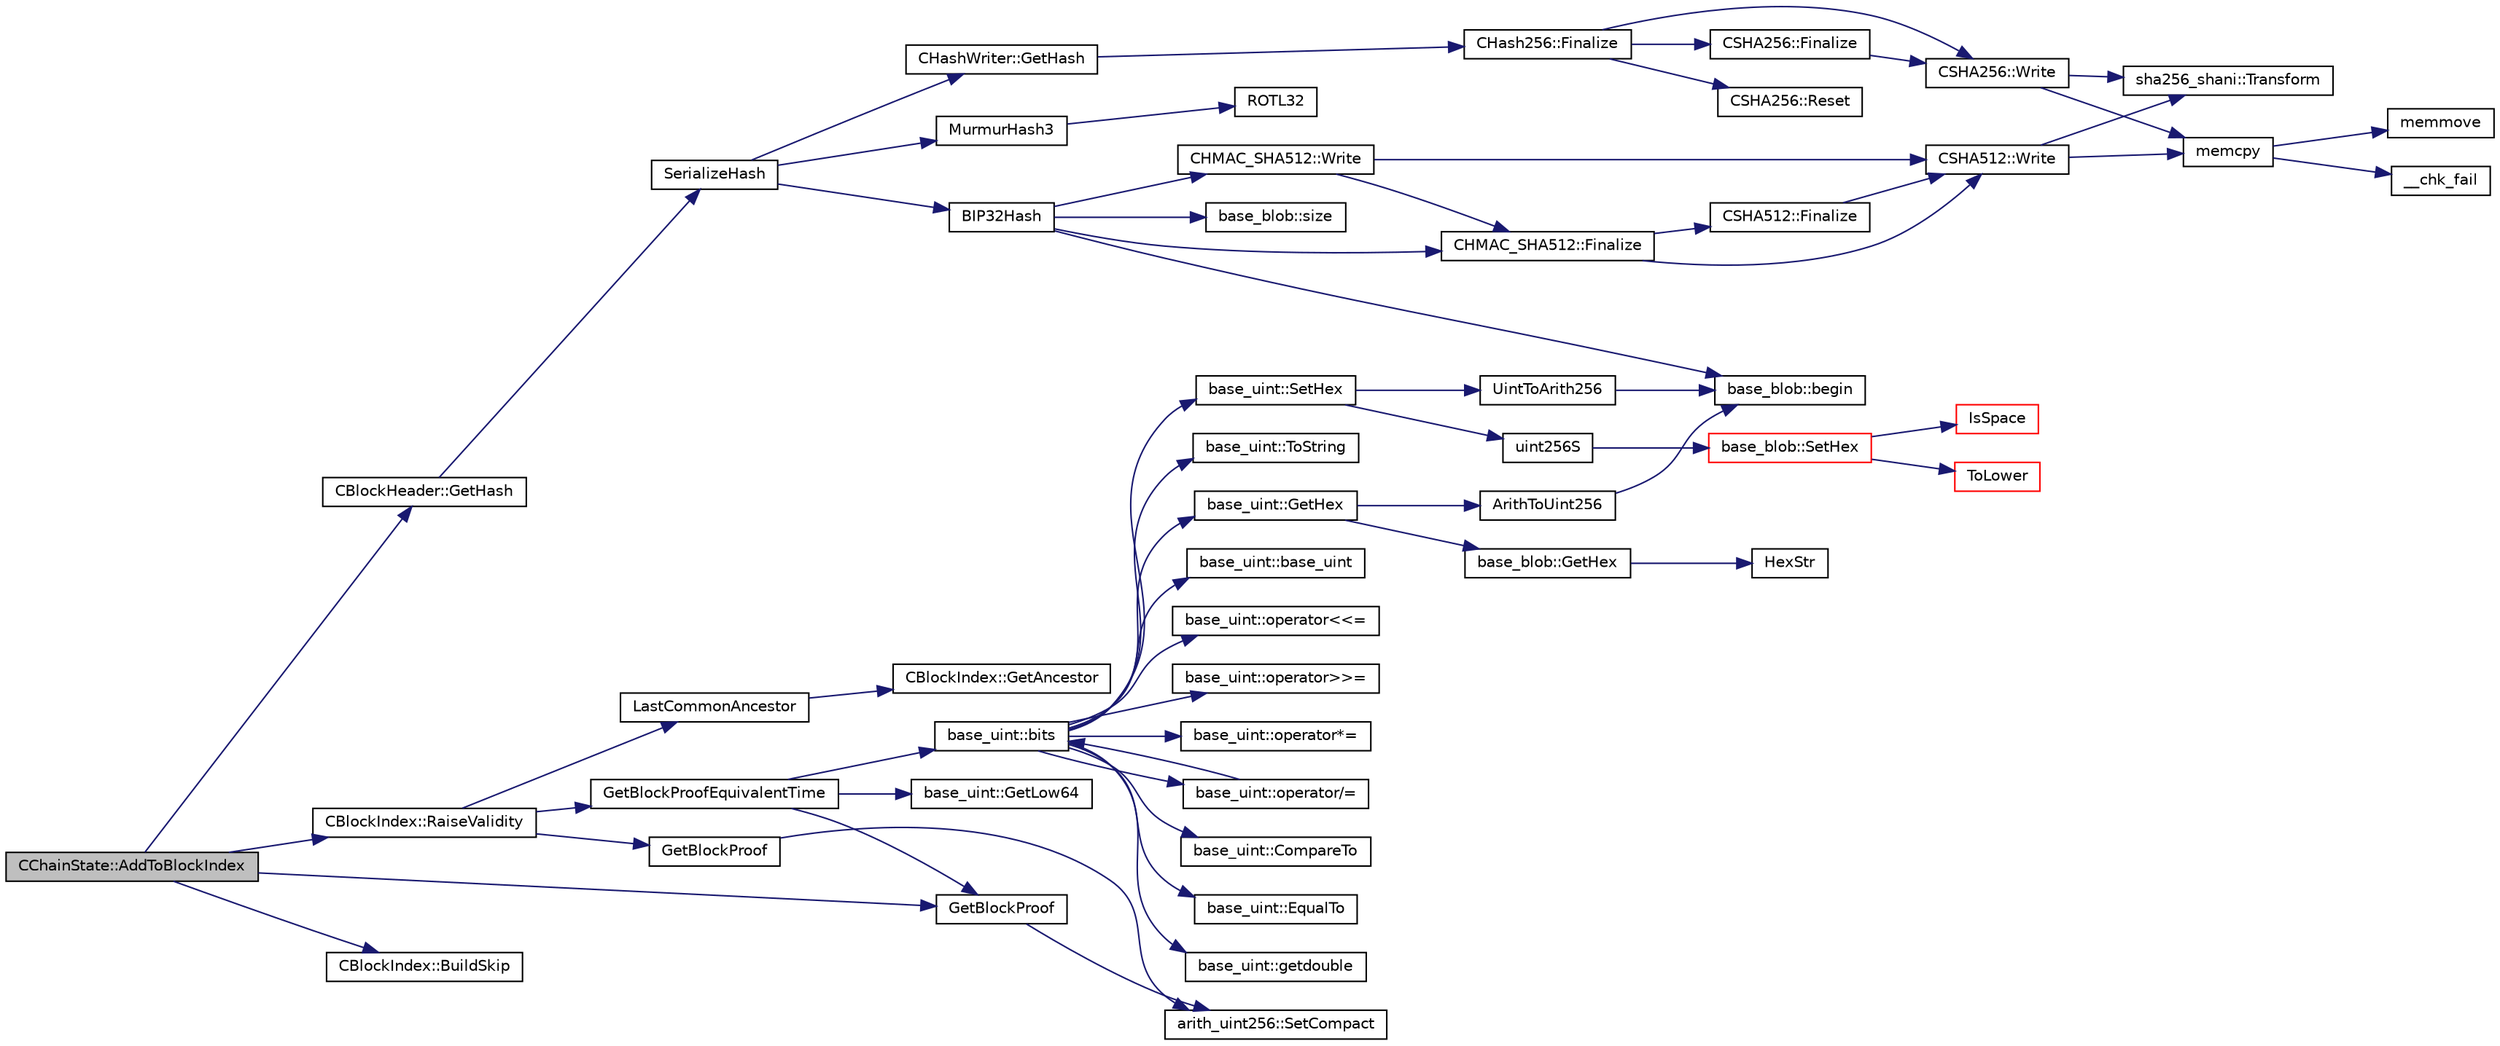 digraph "CChainState::AddToBlockIndex"
{
  edge [fontname="Helvetica",fontsize="10",labelfontname="Helvetica",labelfontsize="10"];
  node [fontname="Helvetica",fontsize="10",shape=record];
  rankdir="LR";
  Node1 [label="CChainState::AddToBlockIndex",height=0.2,width=0.4,color="black", fillcolor="grey75", style="filled", fontcolor="black"];
  Node1 -> Node2 [color="midnightblue",fontsize="10",style="solid",fontname="Helvetica"];
  Node2 [label="CBlockHeader::GetHash",height=0.2,width=0.4,color="black", fillcolor="white", style="filled",URL="$class_c_block_header.html#ae1165e54882d364b030fb33673d64dbd"];
  Node2 -> Node3 [color="midnightblue",fontsize="10",style="solid",fontname="Helvetica"];
  Node3 [label="SerializeHash",height=0.2,width=0.4,color="black", fillcolor="white", style="filled",URL="$hash_8h.html#a6de694e43f17c62025c6883965b65e63",tooltip="Compute the 256-bit hash of an object&#39;s serialization. "];
  Node3 -> Node4 [color="midnightblue",fontsize="10",style="solid",fontname="Helvetica"];
  Node4 [label="CHashWriter::GetHash",height=0.2,width=0.4,color="black", fillcolor="white", style="filled",URL="$class_c_hash_writer.html#ae94a937211502eabf19477630090093a"];
  Node4 -> Node5 [color="midnightblue",fontsize="10",style="solid",fontname="Helvetica"];
  Node5 [label="CHash256::Finalize",height=0.2,width=0.4,color="black", fillcolor="white", style="filled",URL="$class_c_hash256.html#aa8a70c1b7cf24ce7d00240a1131cf4e7"];
  Node5 -> Node6 [color="midnightblue",fontsize="10",style="solid",fontname="Helvetica"];
  Node6 [label="CSHA256::Finalize",height=0.2,width=0.4,color="black", fillcolor="white", style="filled",URL="$class_c_s_h_a256.html#a4259230be0caefa590bc324fc12b9b90"];
  Node6 -> Node7 [color="midnightblue",fontsize="10",style="solid",fontname="Helvetica"];
  Node7 [label="CSHA256::Write",height=0.2,width=0.4,color="black", fillcolor="white", style="filled",URL="$class_c_s_h_a256.html#a9d7de520a562655da85349372820c883"];
  Node7 -> Node8 [color="midnightblue",fontsize="10",style="solid",fontname="Helvetica"];
  Node8 [label="memcpy",height=0.2,width=0.4,color="black", fillcolor="white", style="filled",URL="$glibc__compat_8cpp.html#a0f46826ab0466591e136db24394923cf"];
  Node8 -> Node9 [color="midnightblue",fontsize="10",style="solid",fontname="Helvetica"];
  Node9 [label="memmove",height=0.2,width=0.4,color="black", fillcolor="white", style="filled",URL="$glibc__compat_8cpp.html#a9778d49e9029dd75bc53ecbbf9f5e9a1"];
  Node8 -> Node10 [color="midnightblue",fontsize="10",style="solid",fontname="Helvetica"];
  Node10 [label="__chk_fail",height=0.2,width=0.4,color="black", fillcolor="white", style="filled",URL="$glibc__compat_8cpp.html#a424ac71631da5ada2976630ff67051d1"];
  Node7 -> Node11 [color="midnightblue",fontsize="10",style="solid",fontname="Helvetica"];
  Node11 [label="sha256_shani::Transform",height=0.2,width=0.4,color="black", fillcolor="white", style="filled",URL="$namespacesha256__shani.html#a97d2e267c87add9a1172d948e05ba471"];
  Node5 -> Node12 [color="midnightblue",fontsize="10",style="solid",fontname="Helvetica"];
  Node12 [label="CSHA256::Reset",height=0.2,width=0.4,color="black", fillcolor="white", style="filled",URL="$class_c_s_h_a256.html#a2122395dd5604990eaa0077b43a0e8d4"];
  Node5 -> Node7 [color="midnightblue",fontsize="10",style="solid",fontname="Helvetica"];
  Node3 -> Node13 [color="midnightblue",fontsize="10",style="solid",fontname="Helvetica"];
  Node13 [label="MurmurHash3",height=0.2,width=0.4,color="black", fillcolor="white", style="filled",URL="$hash_8h.html#a3cf0406d24590eaad9a3163c552e9730"];
  Node13 -> Node14 [color="midnightblue",fontsize="10",style="solid",fontname="Helvetica"];
  Node14 [label="ROTL32",height=0.2,width=0.4,color="black", fillcolor="white", style="filled",URL="$hash_8cpp.html#aa8045f521ac28bee04e4980f93272dc0"];
  Node3 -> Node15 [color="midnightblue",fontsize="10",style="solid",fontname="Helvetica"];
  Node15 [label="BIP32Hash",height=0.2,width=0.4,color="black", fillcolor="white", style="filled",URL="$hash_8h.html#a391c1a6a1f947abbc53cc51fc709110e"];
  Node15 -> Node16 [color="midnightblue",fontsize="10",style="solid",fontname="Helvetica"];
  Node16 [label="base_blob::begin",height=0.2,width=0.4,color="black", fillcolor="white", style="filled",URL="$classbase__blob.html#aeee68e00ceeacf49086e98b661e017ff"];
  Node15 -> Node17 [color="midnightblue",fontsize="10",style="solid",fontname="Helvetica"];
  Node17 [label="base_blob::size",height=0.2,width=0.4,color="black", fillcolor="white", style="filled",URL="$classbase__blob.html#a449c3f902fcab7af6c74aa9fee099542"];
  Node15 -> Node18 [color="midnightblue",fontsize="10",style="solid",fontname="Helvetica"];
  Node18 [label="CHMAC_SHA512::Write",height=0.2,width=0.4,color="black", fillcolor="white", style="filled",URL="$class_c_h_m_a_c___s_h_a512.html#aefdf2b068b668027b67c8822227a5a18"];
  Node18 -> Node19 [color="midnightblue",fontsize="10",style="solid",fontname="Helvetica"];
  Node19 [label="CSHA512::Write",height=0.2,width=0.4,color="black", fillcolor="white", style="filled",URL="$class_c_s_h_a512.html#aefd8260a2c205f11d44670ae68f1aff0"];
  Node19 -> Node8 [color="midnightblue",fontsize="10",style="solid",fontname="Helvetica"];
  Node19 -> Node11 [color="midnightblue",fontsize="10",style="solid",fontname="Helvetica"];
  Node18 -> Node20 [color="midnightblue",fontsize="10",style="solid",fontname="Helvetica"];
  Node20 [label="CHMAC_SHA512::Finalize",height=0.2,width=0.4,color="black", fillcolor="white", style="filled",URL="$class_c_h_m_a_c___s_h_a512.html#a3042ed5129bd381eb18ed2da201d6ed5"];
  Node20 -> Node21 [color="midnightblue",fontsize="10",style="solid",fontname="Helvetica"];
  Node21 [label="CSHA512::Finalize",height=0.2,width=0.4,color="black", fillcolor="white", style="filled",URL="$class_c_s_h_a512.html#aef4627aae19eeeb54bf02ea7b222b688"];
  Node21 -> Node19 [color="midnightblue",fontsize="10",style="solid",fontname="Helvetica"];
  Node20 -> Node19 [color="midnightblue",fontsize="10",style="solid",fontname="Helvetica"];
  Node15 -> Node20 [color="midnightblue",fontsize="10",style="solid",fontname="Helvetica"];
  Node1 -> Node22 [color="midnightblue",fontsize="10",style="solid",fontname="Helvetica"];
  Node22 [label="CBlockIndex::BuildSkip",height=0.2,width=0.4,color="black", fillcolor="white", style="filled",URL="$class_c_block_index.html#a21209a71e50daf10e283bd4049e46f64",tooltip="Build the skiplist pointer for this entry. "];
  Node1 -> Node23 [color="midnightblue",fontsize="10",style="solid",fontname="Helvetica"];
  Node23 [label="GetBlockProof",height=0.2,width=0.4,color="black", fillcolor="white", style="filled",URL="$chain_8cpp.html#a334aa8015cc7185f7fdf484783e40f38"];
  Node23 -> Node24 [color="midnightblue",fontsize="10",style="solid",fontname="Helvetica"];
  Node24 [label="arith_uint256::SetCompact",height=0.2,width=0.4,color="black", fillcolor="white", style="filled",URL="$classarith__uint256.html#a06c0f1937edece69b8d33f88e8d35bc8",tooltip="The \"compact\" format is a representation of a whole number N using an unsigned 32bit number similar t..."];
  Node1 -> Node25 [color="midnightblue",fontsize="10",style="solid",fontname="Helvetica"];
  Node25 [label="CBlockIndex::RaiseValidity",height=0.2,width=0.4,color="black", fillcolor="white", style="filled",URL="$class_c_block_index.html#a076aff906933e9d75a37aa9b81c01384",tooltip="Raise the validity level of this block index entry. "];
  Node25 -> Node26 [color="midnightblue",fontsize="10",style="solid",fontname="Helvetica"];
  Node26 [label="GetBlockProof",height=0.2,width=0.4,color="black", fillcolor="white", style="filled",URL="$chain_8h.html#a334aa8015cc7185f7fdf484783e40f38"];
  Node26 -> Node24 [color="midnightblue",fontsize="10",style="solid",fontname="Helvetica"];
  Node25 -> Node27 [color="midnightblue",fontsize="10",style="solid",fontname="Helvetica"];
  Node27 [label="GetBlockProofEquivalentTime",height=0.2,width=0.4,color="black", fillcolor="white", style="filled",URL="$chain_8h.html#a6f922f61b23b0fc46182f8ab457af736",tooltip="Return the time it would take to redo the work difference between from and to, assuming the current h..."];
  Node27 -> Node23 [color="midnightblue",fontsize="10",style="solid",fontname="Helvetica"];
  Node27 -> Node28 [color="midnightblue",fontsize="10",style="solid",fontname="Helvetica"];
  Node28 [label="base_uint::bits",height=0.2,width=0.4,color="black", fillcolor="white", style="filled",URL="$classbase__uint.html#a4867652ab4163a10ac4e3d04f0352423",tooltip="Returns the position of the highest bit set plus one, or zero if the value is zero. "];
  Node28 -> Node29 [color="midnightblue",fontsize="10",style="solid",fontname="Helvetica"];
  Node29 [label="base_uint::base_uint",height=0.2,width=0.4,color="black", fillcolor="white", style="filled",URL="$classbase__uint.html#aafd4418923a92b58a1c360e657fa7d83"];
  Node28 -> Node30 [color="midnightblue",fontsize="10",style="solid",fontname="Helvetica"];
  Node30 [label="base_uint::operator\<\<=",height=0.2,width=0.4,color="black", fillcolor="white", style="filled",URL="$classbase__uint.html#acb449d2fcb5af767fa6b01890e836a4e"];
  Node28 -> Node31 [color="midnightblue",fontsize="10",style="solid",fontname="Helvetica"];
  Node31 [label="base_uint::operator\>\>=",height=0.2,width=0.4,color="black", fillcolor="white", style="filled",URL="$classbase__uint.html#a4e0344432bbcce79525fd2c182173b3b"];
  Node28 -> Node32 [color="midnightblue",fontsize="10",style="solid",fontname="Helvetica"];
  Node32 [label="base_uint::operator*=",height=0.2,width=0.4,color="black", fillcolor="white", style="filled",URL="$classbase__uint.html#aa70b7d954258d2cd4bb77721e357fd40"];
  Node28 -> Node33 [color="midnightblue",fontsize="10",style="solid",fontname="Helvetica"];
  Node33 [label="base_uint::operator/=",height=0.2,width=0.4,color="black", fillcolor="white", style="filled",URL="$classbase__uint.html#ad6fa7e22ab995247c0bf298069732e1d"];
  Node33 -> Node28 [color="midnightblue",fontsize="10",style="solid",fontname="Helvetica"];
  Node28 -> Node34 [color="midnightblue",fontsize="10",style="solid",fontname="Helvetica"];
  Node34 [label="base_uint::CompareTo",height=0.2,width=0.4,color="black", fillcolor="white", style="filled",URL="$classbase__uint.html#ac9777c80cfcf1355cf17258027ca35bb"];
  Node28 -> Node35 [color="midnightblue",fontsize="10",style="solid",fontname="Helvetica"];
  Node35 [label="base_uint::EqualTo",height=0.2,width=0.4,color="black", fillcolor="white", style="filled",URL="$classbase__uint.html#a39817436d7ba143e8d52abc475097384"];
  Node28 -> Node36 [color="midnightblue",fontsize="10",style="solid",fontname="Helvetica"];
  Node36 [label="base_uint::getdouble",height=0.2,width=0.4,color="black", fillcolor="white", style="filled",URL="$classbase__uint.html#aa701be5115bacf02c299b05598cf616d"];
  Node28 -> Node37 [color="midnightblue",fontsize="10",style="solid",fontname="Helvetica"];
  Node37 [label="base_uint::GetHex",height=0.2,width=0.4,color="black", fillcolor="white", style="filled",URL="$classbase__uint.html#ac9929c28600796a9acf75881bb750576"];
  Node37 -> Node38 [color="midnightblue",fontsize="10",style="solid",fontname="Helvetica"];
  Node38 [label="ArithToUint256",height=0.2,width=0.4,color="black", fillcolor="white", style="filled",URL="$arith__uint256_8cpp.html#af4848fa3f8b64d222b5d8a370bc72458"];
  Node38 -> Node16 [color="midnightblue",fontsize="10",style="solid",fontname="Helvetica"];
  Node37 -> Node39 [color="midnightblue",fontsize="10",style="solid",fontname="Helvetica"];
  Node39 [label="base_blob::GetHex",height=0.2,width=0.4,color="black", fillcolor="white", style="filled",URL="$classbase__blob.html#a9541747b1f91f9469ac0aff90665bd32"];
  Node39 -> Node40 [color="midnightblue",fontsize="10",style="solid",fontname="Helvetica"];
  Node40 [label="HexStr",height=0.2,width=0.4,color="black", fillcolor="white", style="filled",URL="$strencodings_8h.html#af003e10d5d34c3271ca57ec79059a5ae"];
  Node28 -> Node41 [color="midnightblue",fontsize="10",style="solid",fontname="Helvetica"];
  Node41 [label="base_uint::ToString",height=0.2,width=0.4,color="black", fillcolor="white", style="filled",URL="$classbase__uint.html#ac3080a72402cadf28dbc9f9b69cc60be"];
  Node28 -> Node42 [color="midnightblue",fontsize="10",style="solid",fontname="Helvetica"];
  Node42 [label="base_uint::SetHex",height=0.2,width=0.4,color="black", fillcolor="white", style="filled",URL="$classbase__uint.html#ade1a897fac931f28f54998c92c797228"];
  Node42 -> Node43 [color="midnightblue",fontsize="10",style="solid",fontname="Helvetica"];
  Node43 [label="UintToArith256",height=0.2,width=0.4,color="black", fillcolor="white", style="filled",URL="$arith__uint256_8cpp.html#a6a6e0e2e41ba7e31c4a741eb2426a516"];
  Node43 -> Node16 [color="midnightblue",fontsize="10",style="solid",fontname="Helvetica"];
  Node42 -> Node44 [color="midnightblue",fontsize="10",style="solid",fontname="Helvetica"];
  Node44 [label="uint256S",height=0.2,width=0.4,color="black", fillcolor="white", style="filled",URL="$uint256_8h.html#a52e679560cc1ebf68f878ed69e38f259"];
  Node44 -> Node45 [color="midnightblue",fontsize="10",style="solid",fontname="Helvetica"];
  Node45 [label="base_blob::SetHex",height=0.2,width=0.4,color="red", fillcolor="white", style="filled",URL="$classbase__blob.html#a5ec1f681a2830f4e180fe664c0eb4dd0"];
  Node45 -> Node46 [color="midnightblue",fontsize="10",style="solid",fontname="Helvetica"];
  Node46 [label="IsSpace",height=0.2,width=0.4,color="red", fillcolor="white", style="filled",URL="$strencodings_8h.html#aa30de1eac29287732050df7168cde03a",tooltip="Tests if the given character is a whitespace character. "];
  Node45 -> Node47 [color="midnightblue",fontsize="10",style="solid",fontname="Helvetica"];
  Node47 [label="ToLower",height=0.2,width=0.4,color="red", fillcolor="white", style="filled",URL="$strencodings_8h.html#a3556fcd948bc859caaa04f7355a71b16",tooltip="Converts the given character to its lowercase equivalent. "];
  Node27 -> Node48 [color="midnightblue",fontsize="10",style="solid",fontname="Helvetica"];
  Node48 [label="base_uint::GetLow64",height=0.2,width=0.4,color="black", fillcolor="white", style="filled",URL="$classbase__uint.html#abf39b71afc016b333b8996def4c6bc40"];
  Node25 -> Node49 [color="midnightblue",fontsize="10",style="solid",fontname="Helvetica"];
  Node49 [label="LastCommonAncestor",height=0.2,width=0.4,color="black", fillcolor="white", style="filled",URL="$chain_8h.html#a821669bb03bef97dac98734b839c3006",tooltip="Find the forking point between two chain tips. "];
  Node49 -> Node50 [color="midnightblue",fontsize="10",style="solid",fontname="Helvetica"];
  Node50 [label="CBlockIndex::GetAncestor",height=0.2,width=0.4,color="black", fillcolor="white", style="filled",URL="$class_c_block_index.html#ae1f702384690c6b8302e026a84172ef3",tooltip="Efficiently find an ancestor of this block. "];
}
